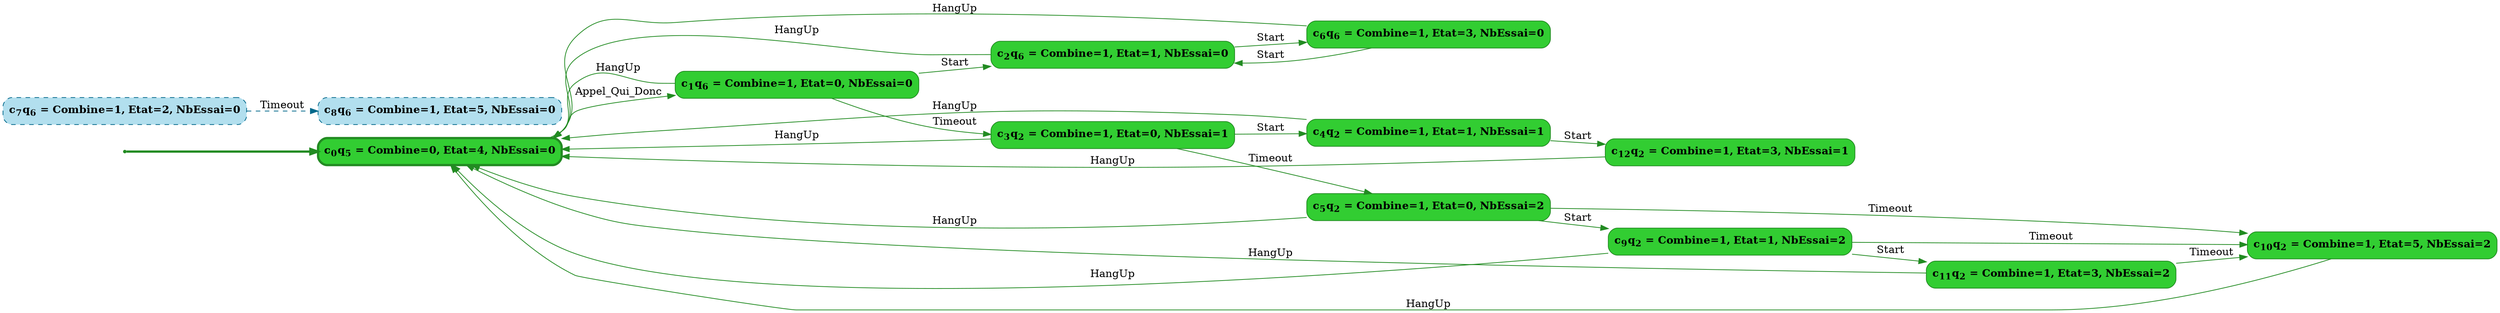 digraph g {

	rankdir="LR"

	__invisible__[shape="point", color="forestgreen"]
	c0q5[label=<<b>c<sub>0</sub>q<sub>5</sub> = Combine=0, Etat=4, NbEssai=0</b>>, shape="box", style="rounded, filled", fillcolor="limegreen", color="forestgreen", penwidth=3] // Initial
	c1q6[label=<<b>c<sub>1</sub>q<sub>6</sub> = Combine=1, Etat=0, NbEssai=0</b>>, shape="box", style="rounded, filled", fillcolor="limegreen", color="forestgreen"]
	c2q6[label=<<b>c<sub>2</sub>q<sub>6</sub> = Combine=1, Etat=1, NbEssai=0</b>>, shape="box", style="rounded, filled", fillcolor="limegreen", color="forestgreen"]
	c6q6[label=<<b>c<sub>6</sub>q<sub>6</sub> = Combine=1, Etat=3, NbEssai=0</b>>, shape="box", style="rounded, filled", fillcolor="limegreen", color="forestgreen"]
	c3q2[label=<<b>c<sub>3</sub>q<sub>2</sub> = Combine=1, Etat=0, NbEssai=1</b>>, shape="box", style="rounded, filled", fillcolor="limegreen", color="forestgreen"]
	c4q2[label=<<b>c<sub>4</sub>q<sub>2</sub> = Combine=1, Etat=1, NbEssai=1</b>>, shape="box", style="rounded, filled", fillcolor="limegreen", color="forestgreen"]
	c12q2[label=<<b>c<sub>12</sub>q<sub>2</sub> = Combine=1, Etat=3, NbEssai=1</b>>, shape="box", style="rounded, filled", fillcolor="limegreen", color="forestgreen"]
	c5q2[label=<<b>c<sub>5</sub>q<sub>2</sub> = Combine=1, Etat=0, NbEssai=2</b>>, shape="box", style="rounded, filled", fillcolor="limegreen", color="forestgreen"]
	c9q2[label=<<b>c<sub>9</sub>q<sub>2</sub> = Combine=1, Etat=1, NbEssai=2</b>>, shape="box", style="rounded, filled", fillcolor="limegreen", color="forestgreen"]
	c11q2[label=<<b>c<sub>11</sub>q<sub>2</sub> = Combine=1, Etat=3, NbEssai=2</b>>, shape="box", style="rounded, filled", fillcolor="limegreen", color="forestgreen"]
	c10q2[label=<<b>c<sub>10</sub>q<sub>2</sub> = Combine=1, Etat=5, NbEssai=2</b>>, shape="box", style="rounded, filled", fillcolor="limegreen", color="forestgreen"]
	c7q6[label=<<b>c<sub>7</sub>q<sub>6</sub> = Combine=1, Etat=2, NbEssai=0</b>>, shape="box", style="rounded, filled, dashed", fillcolor="lightblue2", color="deepskyblue4"]
	c8q6[label=<<b>c<sub>8</sub>q<sub>6</sub> = Combine=1, Etat=5, NbEssai=0</b>>, shape="box", style="rounded, filled, dashed", fillcolor="lightblue2", color="deepskyblue4"]

	__invisible__ -> c0q5[penwidth=3, color="forestgreen"]
	c0q5 -> c1q6[label=<Appel_Qui_Donc>, color="forestgreen"]
	c1q6 -> c0q5[label=<HangUp>, color="forestgreen"]
	c1q6 -> c2q6[label=<Start>, color="forestgreen"]
	c2q6 -> c0q5[label=<HangUp>, color="forestgreen"]
	c2q6 -> c6q6[label=<Start>, color="forestgreen"]
	c6q6 -> c2q6[label=<Start>, color="forestgreen"]
	c6q6 -> c0q5[label=<HangUp>, color="forestgreen"]
	c1q6 -> c3q2[label=<Timeout>, color="forestgreen"]
	c3q2 -> c0q5[label=<HangUp>, color="forestgreen"]
	c3q2 -> c4q2[label=<Start>, color="forestgreen"]
	c4q2 -> c0q5[label=<HangUp>, color="forestgreen"]
	c4q2 -> c12q2[label=<Start>, color="forestgreen"]
	c12q2 -> c0q5[label=<HangUp>, color="forestgreen"]
	c3q2 -> c5q2[label=<Timeout>, color="forestgreen"]
	c5q2 -> c0q5[label=<HangUp>, color="forestgreen"]
	c5q2 -> c9q2[label=<Start>, color="forestgreen"]
	c9q2 -> c0q5[label=<HangUp>, color="forestgreen"]
	c9q2 -> c11q2[label=<Start>, color="forestgreen"]
	c11q2 -> c0q5[label=<HangUp>, color="forestgreen"]
	c11q2 -> c10q2[label=<Timeout>, color="forestgreen"]
	c10q2 -> c0q5[label=<HangUp>, color="forestgreen"]
	c9q2 -> c10q2[label=<Timeout>, color="forestgreen"]
	c5q2 -> c10q2[label=<Timeout>, color="forestgreen"]
	c7q6 -> c8q6[label=<Timeout>, color="deepskyblue4", style="dashed"]

}
